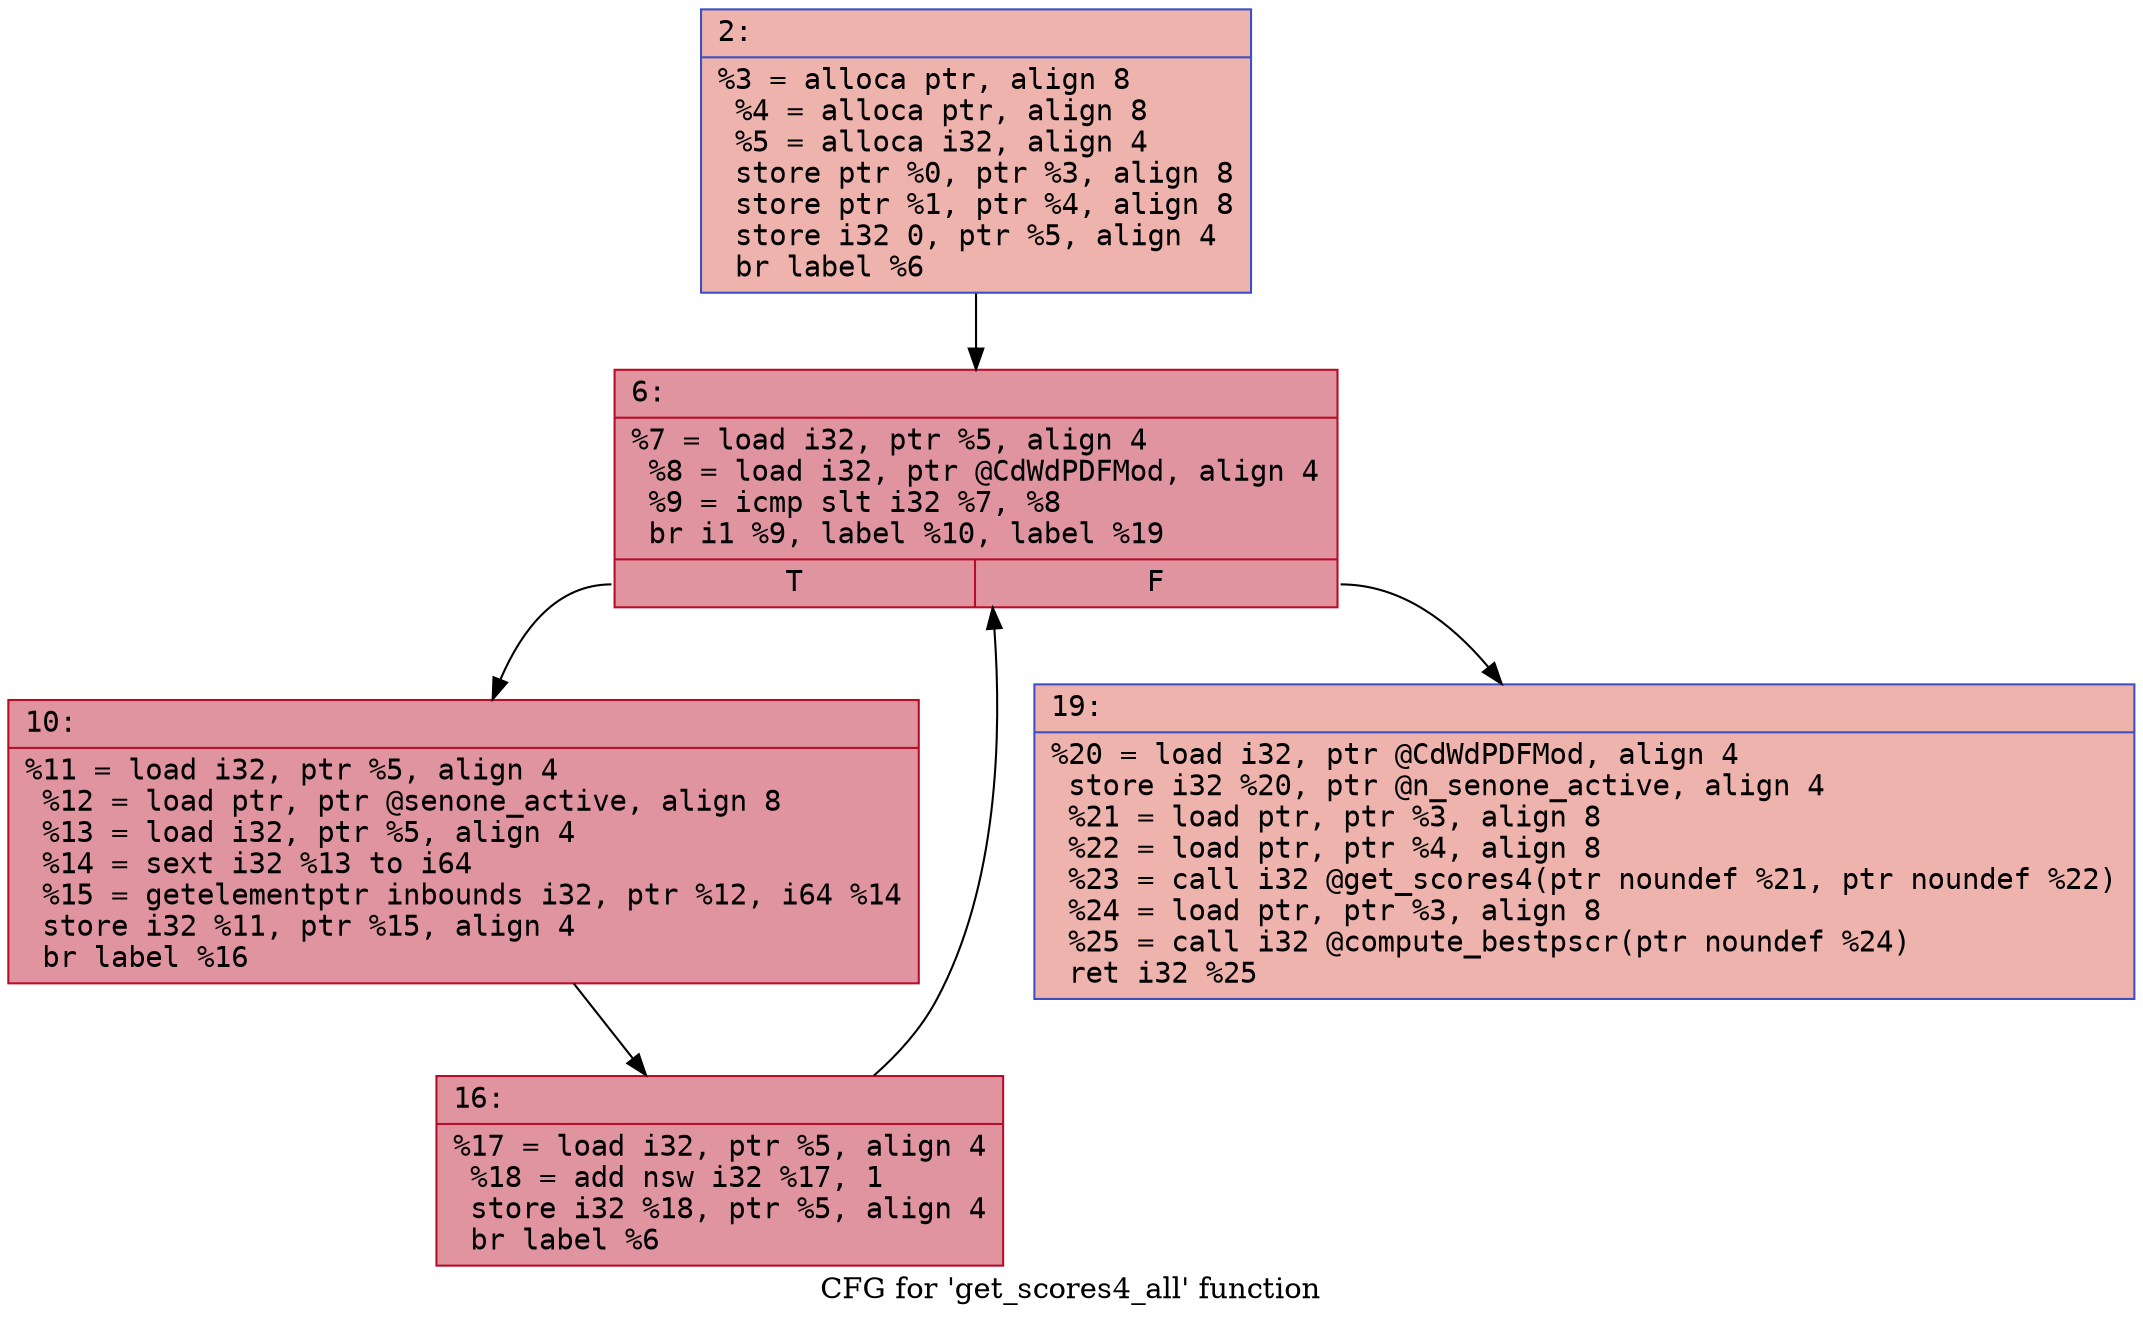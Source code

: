 digraph "CFG for 'get_scores4_all' function" {
	label="CFG for 'get_scores4_all' function";

	Node0x600001f43b10 [shape=record,color="#3d50c3ff", style=filled, fillcolor="#d6524470" fontname="Courier",label="{2:\l|  %3 = alloca ptr, align 8\l  %4 = alloca ptr, align 8\l  %5 = alloca i32, align 4\l  store ptr %0, ptr %3, align 8\l  store ptr %1, ptr %4, align 8\l  store i32 0, ptr %5, align 4\l  br label %6\l}"];
	Node0x600001f43b10 -> Node0x600001f43b60[tooltip="2 -> 6\nProbability 100.00%" ];
	Node0x600001f43b60 [shape=record,color="#b70d28ff", style=filled, fillcolor="#b70d2870" fontname="Courier",label="{6:\l|  %7 = load i32, ptr %5, align 4\l  %8 = load i32, ptr @CdWdPDFMod, align 4\l  %9 = icmp slt i32 %7, %8\l  br i1 %9, label %10, label %19\l|{<s0>T|<s1>F}}"];
	Node0x600001f43b60:s0 -> Node0x600001f43bb0[tooltip="6 -> 10\nProbability 96.88%" ];
	Node0x600001f43b60:s1 -> Node0x600001f43c50[tooltip="6 -> 19\nProbability 3.12%" ];
	Node0x600001f43bb0 [shape=record,color="#b70d28ff", style=filled, fillcolor="#b70d2870" fontname="Courier",label="{10:\l|  %11 = load i32, ptr %5, align 4\l  %12 = load ptr, ptr @senone_active, align 8\l  %13 = load i32, ptr %5, align 4\l  %14 = sext i32 %13 to i64\l  %15 = getelementptr inbounds i32, ptr %12, i64 %14\l  store i32 %11, ptr %15, align 4\l  br label %16\l}"];
	Node0x600001f43bb0 -> Node0x600001f43c00[tooltip="10 -> 16\nProbability 100.00%" ];
	Node0x600001f43c00 [shape=record,color="#b70d28ff", style=filled, fillcolor="#b70d2870" fontname="Courier",label="{16:\l|  %17 = load i32, ptr %5, align 4\l  %18 = add nsw i32 %17, 1\l  store i32 %18, ptr %5, align 4\l  br label %6\l}"];
	Node0x600001f43c00 -> Node0x600001f43b60[tooltip="16 -> 6\nProbability 100.00%" ];
	Node0x600001f43c50 [shape=record,color="#3d50c3ff", style=filled, fillcolor="#d6524470" fontname="Courier",label="{19:\l|  %20 = load i32, ptr @CdWdPDFMod, align 4\l  store i32 %20, ptr @n_senone_active, align 4\l  %21 = load ptr, ptr %3, align 8\l  %22 = load ptr, ptr %4, align 8\l  %23 = call i32 @get_scores4(ptr noundef %21, ptr noundef %22)\l  %24 = load ptr, ptr %3, align 8\l  %25 = call i32 @compute_bestpscr(ptr noundef %24)\l  ret i32 %25\l}"];
}
